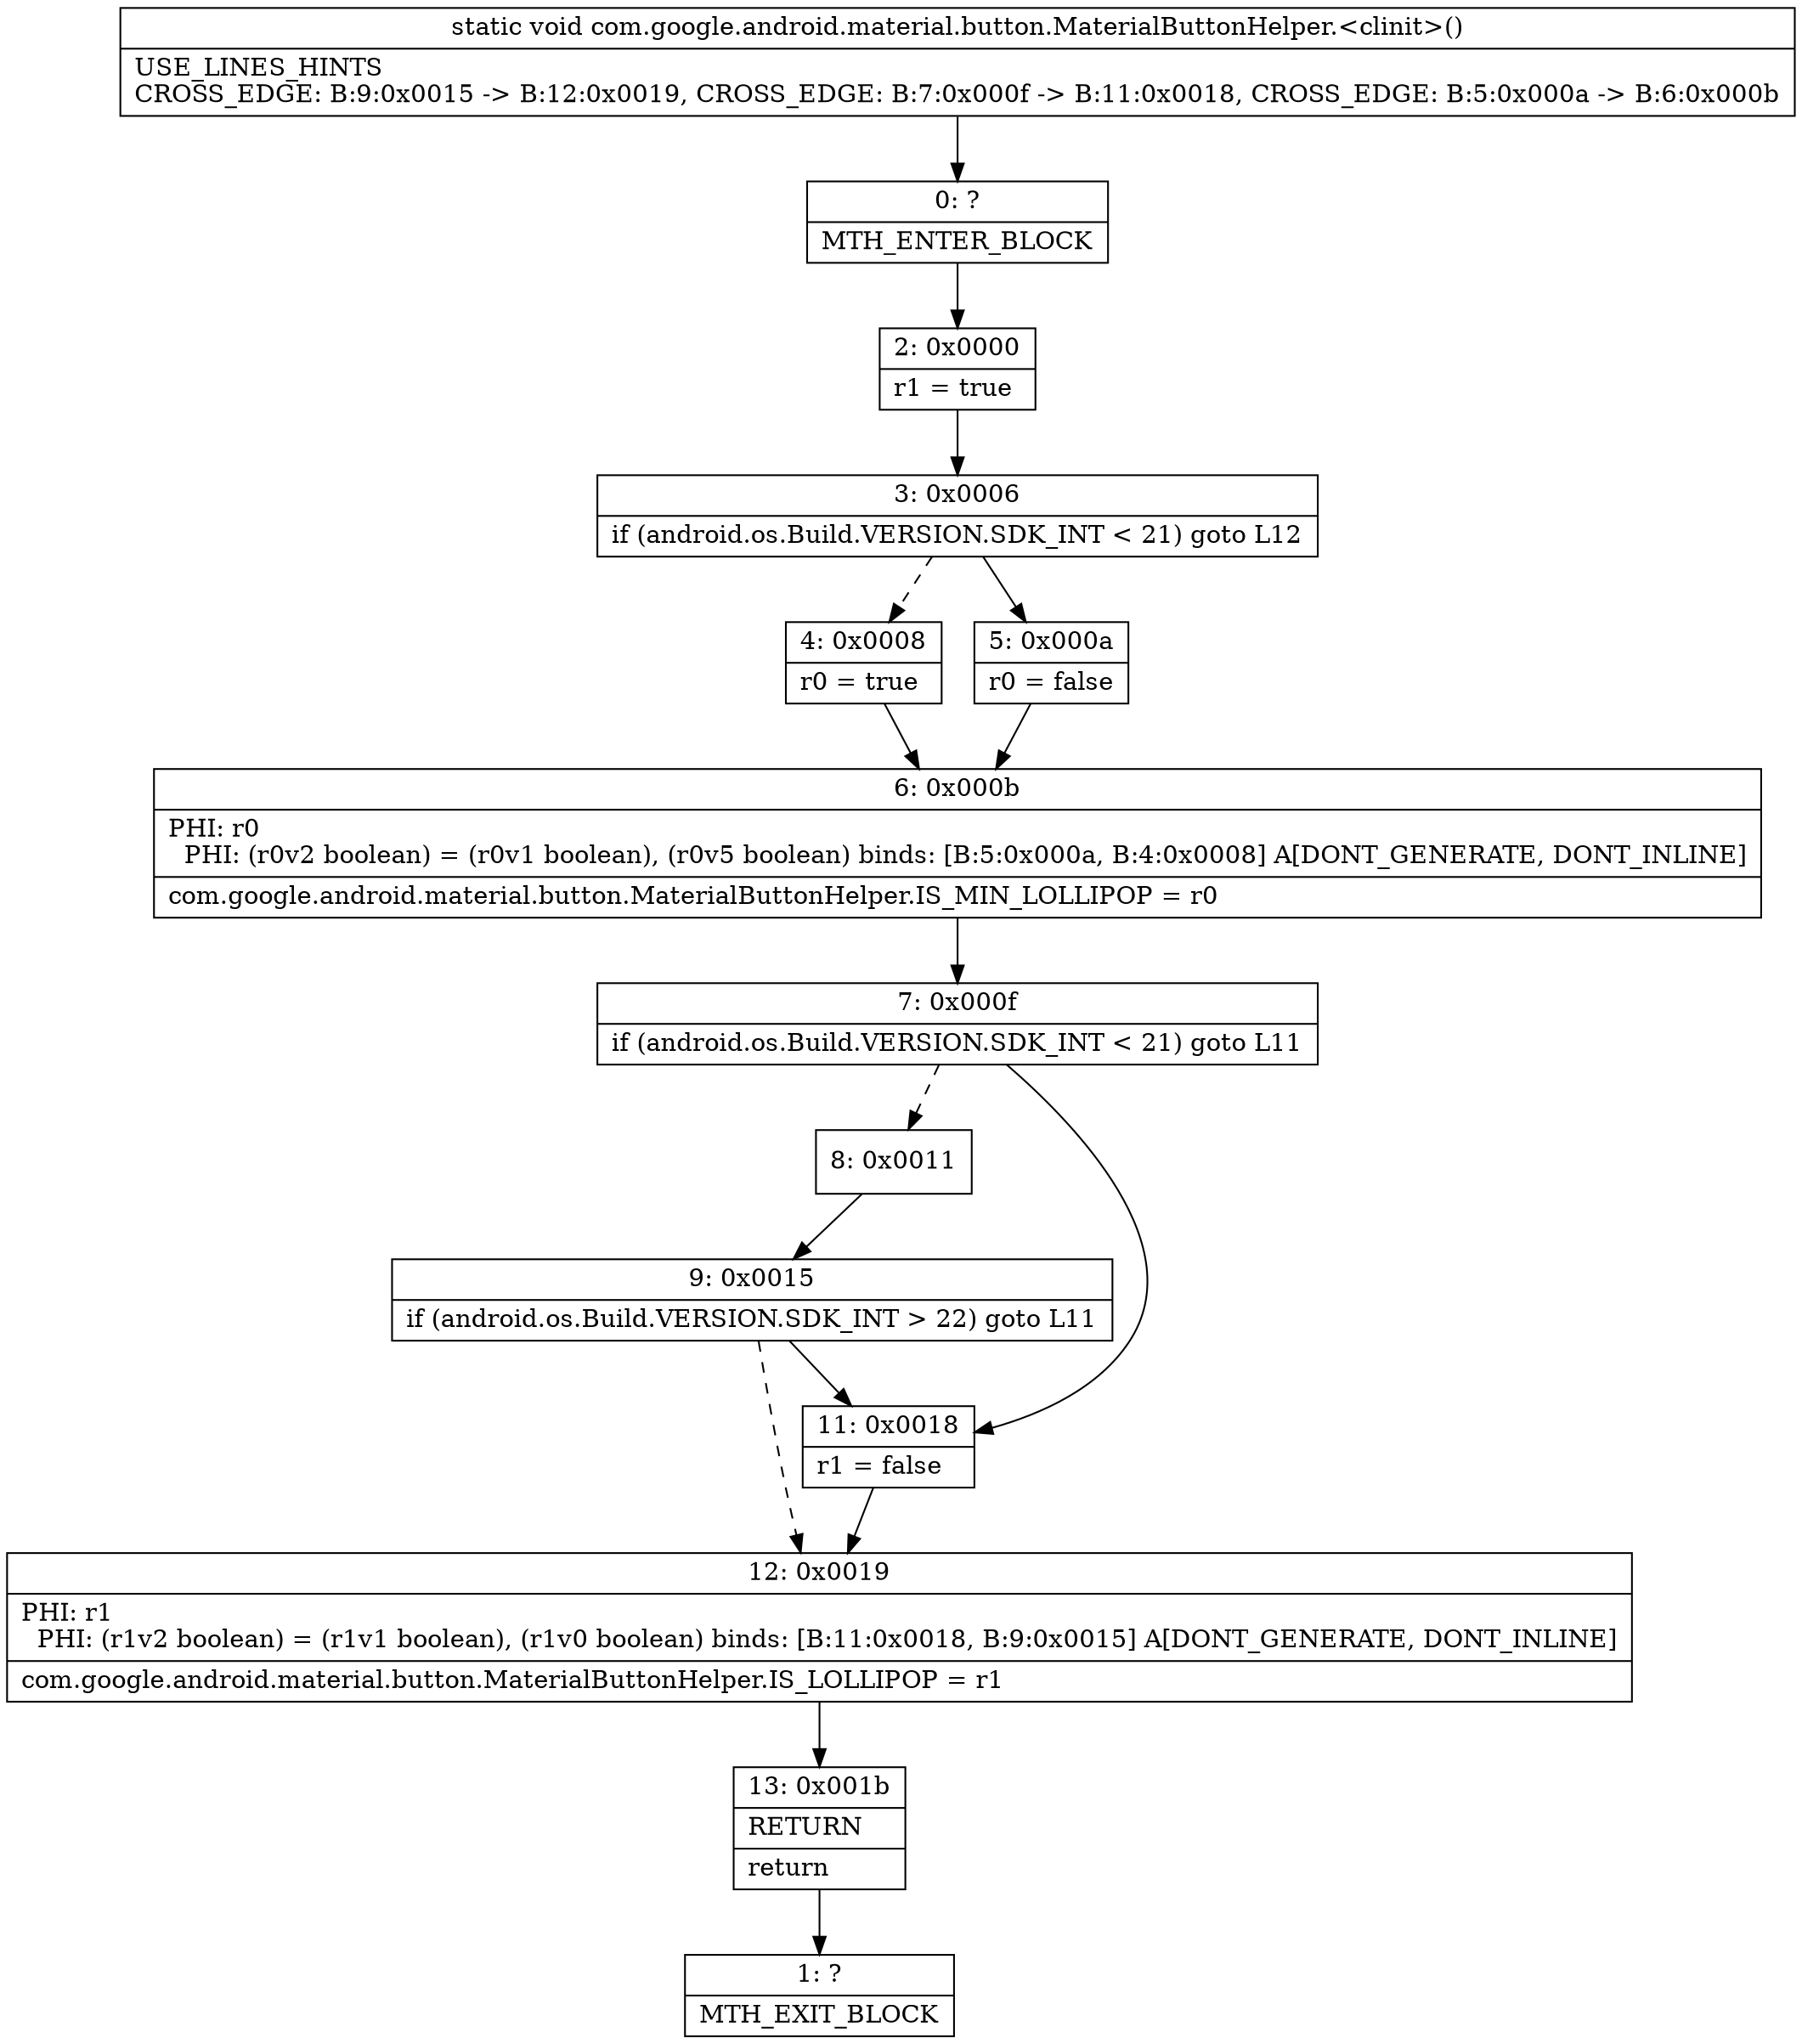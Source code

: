 digraph "CFG forcom.google.android.material.button.MaterialButtonHelper.\<clinit\>()V" {
Node_0 [shape=record,label="{0\:\ ?|MTH_ENTER_BLOCK\l}"];
Node_2 [shape=record,label="{2\:\ 0x0000|r1 = true\l}"];
Node_3 [shape=record,label="{3\:\ 0x0006|if (android.os.Build.VERSION.SDK_INT \< 21) goto L12\l}"];
Node_4 [shape=record,label="{4\:\ 0x0008|r0 = true\l}"];
Node_6 [shape=record,label="{6\:\ 0x000b|PHI: r0 \l  PHI: (r0v2 boolean) = (r0v1 boolean), (r0v5 boolean) binds: [B:5:0x000a, B:4:0x0008] A[DONT_GENERATE, DONT_INLINE]\l|com.google.android.material.button.MaterialButtonHelper.IS_MIN_LOLLIPOP = r0\l}"];
Node_7 [shape=record,label="{7\:\ 0x000f|if (android.os.Build.VERSION.SDK_INT \< 21) goto L11\l}"];
Node_8 [shape=record,label="{8\:\ 0x0011}"];
Node_9 [shape=record,label="{9\:\ 0x0015|if (android.os.Build.VERSION.SDK_INT \> 22) goto L11\l}"];
Node_12 [shape=record,label="{12\:\ 0x0019|PHI: r1 \l  PHI: (r1v2 boolean) = (r1v1 boolean), (r1v0 boolean) binds: [B:11:0x0018, B:9:0x0015] A[DONT_GENERATE, DONT_INLINE]\l|com.google.android.material.button.MaterialButtonHelper.IS_LOLLIPOP = r1\l}"];
Node_13 [shape=record,label="{13\:\ 0x001b|RETURN\l|return\l}"];
Node_1 [shape=record,label="{1\:\ ?|MTH_EXIT_BLOCK\l}"];
Node_11 [shape=record,label="{11\:\ 0x0018|r1 = false\l}"];
Node_5 [shape=record,label="{5\:\ 0x000a|r0 = false\l}"];
MethodNode[shape=record,label="{static void com.google.android.material.button.MaterialButtonHelper.\<clinit\>()  | USE_LINES_HINTS\lCROSS_EDGE: B:9:0x0015 \-\> B:12:0x0019, CROSS_EDGE: B:7:0x000f \-\> B:11:0x0018, CROSS_EDGE: B:5:0x000a \-\> B:6:0x000b\l}"];
MethodNode -> Node_0;Node_0 -> Node_2;
Node_2 -> Node_3;
Node_3 -> Node_4[style=dashed];
Node_3 -> Node_5;
Node_4 -> Node_6;
Node_6 -> Node_7;
Node_7 -> Node_8[style=dashed];
Node_7 -> Node_11;
Node_8 -> Node_9;
Node_9 -> Node_11;
Node_9 -> Node_12[style=dashed];
Node_12 -> Node_13;
Node_13 -> Node_1;
Node_11 -> Node_12;
Node_5 -> Node_6;
}

